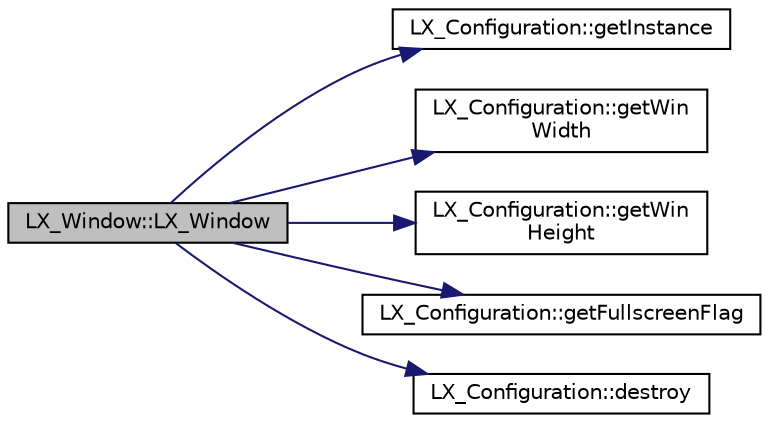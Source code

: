 digraph "LX_Window::LX_Window"
{
  edge [fontname="Helvetica",fontsize="10",labelfontname="Helvetica",labelfontsize="10"];
  node [fontname="Helvetica",fontsize="10",shape=record];
  rankdir="LR";
  Node1 [label="LX_Window::LX_Window",height=0.2,width=0.4,color="black", fillcolor="grey75", style="filled" fontcolor="black"];
  Node1 -> Node2 [color="midnightblue",fontsize="10",style="solid",fontname="Helvetica"];
  Node2 [label="LX_Configuration::getInstance",height=0.2,width=0.4,color="black", fillcolor="white", style="filled",URL="$class_l_x___configuration.html#abd5c52de995711f1c004510ed88a9dd2"];
  Node1 -> Node3 [color="midnightblue",fontsize="10",style="solid",fontname="Helvetica"];
  Node3 [label="LX_Configuration::getWin\lWidth",height=0.2,width=0.4,color="black", fillcolor="white", style="filled",URL="$class_l_x___configuration.html#a744cb5f70ab2bfb1951f8c1a6f43bcca"];
  Node1 -> Node4 [color="midnightblue",fontsize="10",style="solid",fontname="Helvetica"];
  Node4 [label="LX_Configuration::getWin\lHeight",height=0.2,width=0.4,color="black", fillcolor="white", style="filled",URL="$class_l_x___configuration.html#afe4957b35c19d9a321455439308ae18c"];
  Node1 -> Node5 [color="midnightblue",fontsize="10",style="solid",fontname="Helvetica"];
  Node5 [label="LX_Configuration::getFullscreenFlag",height=0.2,width=0.4,color="black", fillcolor="white", style="filled",URL="$class_l_x___configuration.html#a373fe8fcfd6be568f64572bd6b347883"];
  Node1 -> Node6 [color="midnightblue",fontsize="10",style="solid",fontname="Helvetica"];
  Node6 [label="LX_Configuration::destroy",height=0.2,width=0.4,color="black", fillcolor="white", style="filled",URL="$class_l_x___configuration.html#adbc92d984b2d2c62275a50cd21f75748"];
}
